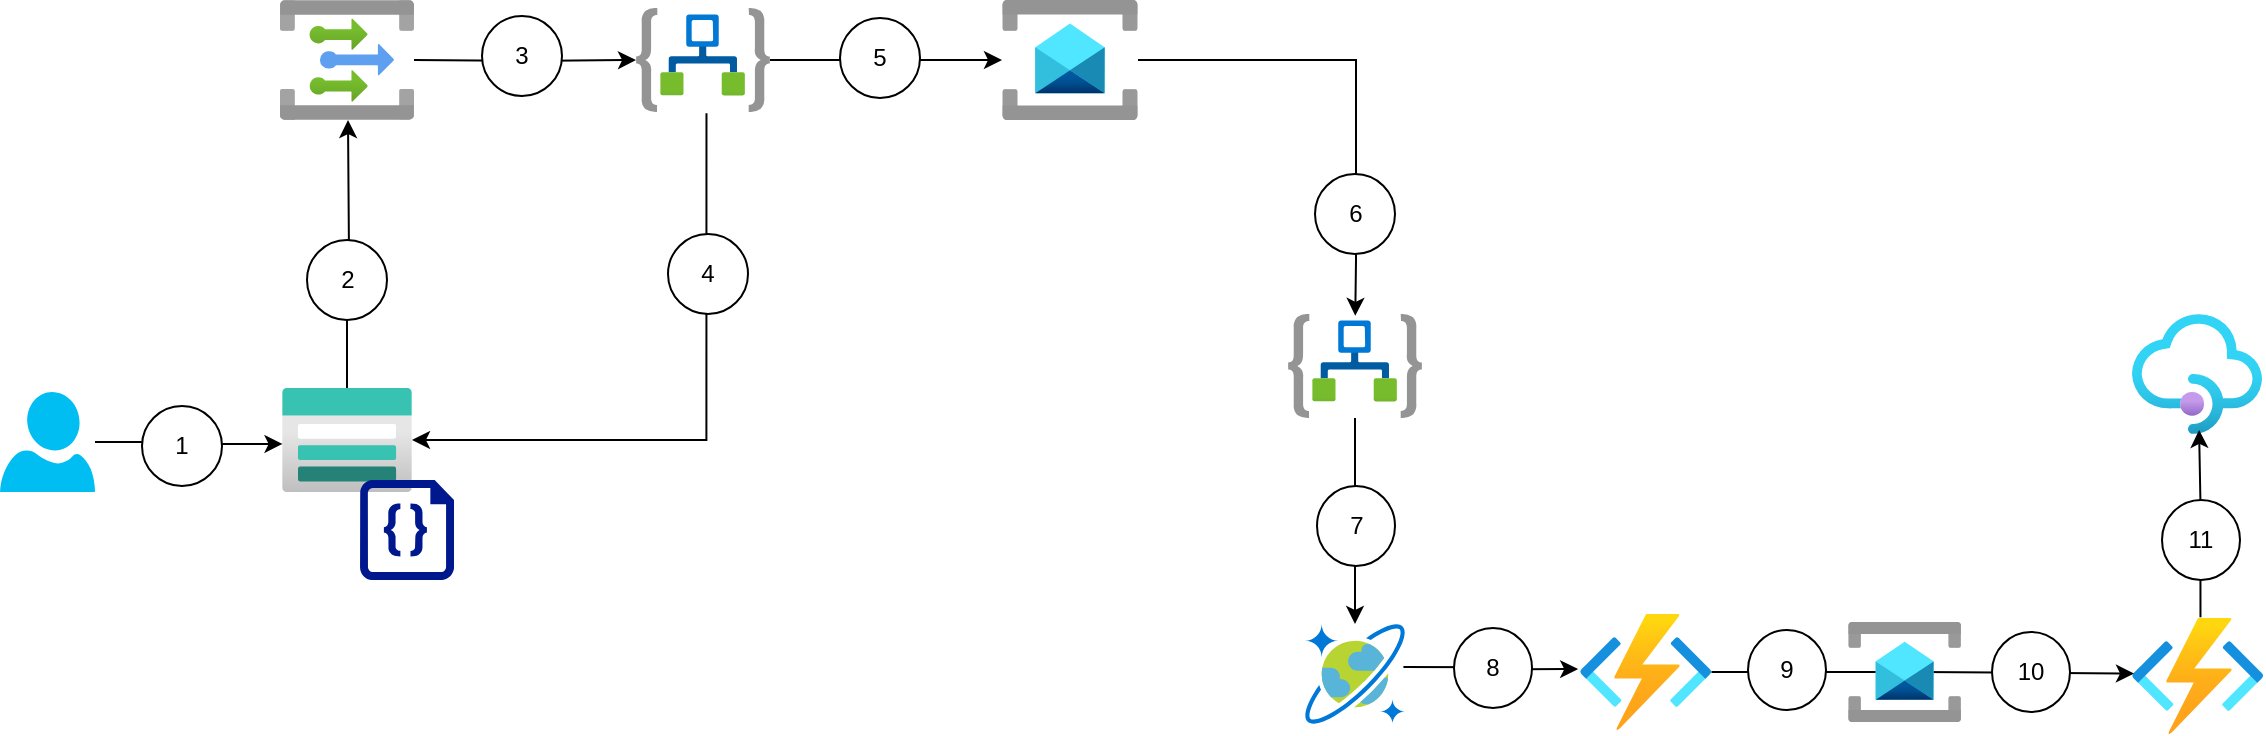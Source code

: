 <mxfile version="24.9.1" pages="2">
  <diagram id="TfUInaFqhqWwPeOq_RvC" name="current">
    <mxGraphModel dx="1674" dy="738" grid="1" gridSize="10" guides="1" tooltips="1" connect="1" arrows="1" fold="1" page="1" pageScale="1" pageWidth="1169" pageHeight="827" math="0" shadow="0">
      <root>
        <mxCell id="0" />
        <mxCell id="1" parent="0" />
        <mxCell id="lUdV249O_pMPiYJQVt7h-1" style="edgeStyle=orthogonalEdgeStyle;rounded=0;orthogonalLoop=1;jettySize=auto;html=1;" edge="1" parent="1" target="lUdV249O_pMPiYJQVt7h-6">
          <mxGeometry relative="1" as="geometry">
            <mxPoint x="237" y="250" as="sourcePoint" />
          </mxGeometry>
        </mxCell>
        <mxCell id="lUdV249O_pMPiYJQVt7h-2" style="edgeStyle=orthogonalEdgeStyle;rounded=0;orthogonalLoop=1;jettySize=auto;html=1;" edge="1" parent="1" source="lUdV249O_pMPiYJQVt7h-3">
          <mxGeometry relative="1" as="geometry">
            <mxPoint x="204" y="280" as="targetPoint" />
          </mxGeometry>
        </mxCell>
        <mxCell id="lUdV249O_pMPiYJQVt7h-3" value="" style="image;aspect=fixed;html=1;points=[];align=center;fontSize=12;image=img/lib/azure2/storage/Storage_Accounts.svg;" vertex="1" parent="1">
          <mxGeometry x="171" y="414" width="65" height="52" as="geometry" />
        </mxCell>
        <mxCell id="lUdV249O_pMPiYJQVt7h-4" value="" style="sketch=0;aspect=fixed;pointerEvents=1;shadow=0;dashed=0;html=1;strokeColor=none;labelPosition=center;verticalLabelPosition=bottom;verticalAlign=top;align=center;fillColor=#00188D;shape=mxgraph.azure.code_file" vertex="1" parent="1">
          <mxGeometry x="210" y="460" width="47" height="50" as="geometry" />
        </mxCell>
        <mxCell id="lUdV249O_pMPiYJQVt7h-5" style="edgeStyle=orthogonalEdgeStyle;rounded=0;orthogonalLoop=1;jettySize=auto;html=1;" edge="1" parent="1" source="lUdV249O_pMPiYJQVt7h-6" target="lUdV249O_pMPiYJQVt7h-7">
          <mxGeometry relative="1" as="geometry" />
        </mxCell>
        <mxCell id="lUdV249O_pMPiYJQVt7h-6" value="" style="image;aspect=fixed;html=1;points=[];align=center;fontSize=12;image=img/lib/azure2/iot/Logic_Apps.svg;" vertex="1" parent="1">
          <mxGeometry x="348" y="224" width="67" height="52" as="geometry" />
        </mxCell>
        <mxCell id="lUdV249O_pMPiYJQVt7h-7" value="" style="image;aspect=fixed;html=1;points=[];align=center;fontSize=12;image=img/lib/azure2/integration/Service_Bus.svg;" vertex="1" parent="1">
          <mxGeometry x="531" y="220" width="68" height="60" as="geometry" />
        </mxCell>
        <mxCell id="lUdV249O_pMPiYJQVt7h-8" style="edgeStyle=orthogonalEdgeStyle;rounded=0;orthogonalLoop=1;jettySize=auto;html=1;" edge="1" parent="1" source="lUdV249O_pMPiYJQVt7h-9" target="lUdV249O_pMPiYJQVt7h-10">
          <mxGeometry relative="1" as="geometry" />
        </mxCell>
        <mxCell id="lUdV249O_pMPiYJQVt7h-9" value="" style="image;aspect=fixed;html=1;points=[];align=center;fontSize=12;image=img/lib/azure2/iot/Logic_Apps.svg;" vertex="1" parent="1">
          <mxGeometry x="674" y="377" width="67" height="52" as="geometry" />
        </mxCell>
        <mxCell id="lUdV249O_pMPiYJQVt7h-10" value="" style="image;sketch=0;aspect=fixed;html=1;points=[];align=center;fontSize=12;image=img/lib/mscae/CosmosDB.svg;" vertex="1" parent="1">
          <mxGeometry x="682.5" y="532" width="50" height="50" as="geometry" />
        </mxCell>
        <mxCell id="lUdV249O_pMPiYJQVt7h-11" value="" style="verticalLabelPosition=bottom;html=1;verticalAlign=top;align=center;strokeColor=none;fillColor=#00BEF2;shape=mxgraph.azure.user;" vertex="1" parent="1">
          <mxGeometry x="30" y="416" width="47.5" height="50" as="geometry" />
        </mxCell>
        <mxCell id="lUdV249O_pMPiYJQVt7h-12" style="edgeStyle=orthogonalEdgeStyle;rounded=0;orthogonalLoop=1;jettySize=auto;html=1;entryX=0.004;entryY=0.538;entryDx=0;entryDy=0;entryPerimeter=0;" edge="1" parent="1" source="lUdV249O_pMPiYJQVt7h-11" target="lUdV249O_pMPiYJQVt7h-3">
          <mxGeometry relative="1" as="geometry" />
        </mxCell>
        <mxCell id="lUdV249O_pMPiYJQVt7h-13" style="edgeStyle=orthogonalEdgeStyle;rounded=0;orthogonalLoop=1;jettySize=auto;html=1;entryX=0.502;entryY=0.017;entryDx=0;entryDy=0;entryPerimeter=0;" edge="1" parent="1" source="lUdV249O_pMPiYJQVt7h-7" target="lUdV249O_pMPiYJQVt7h-9">
          <mxGeometry relative="1" as="geometry">
            <mxPoint x="720" y="330" as="targetPoint" />
            <Array as="points">
              <mxPoint x="708" y="250" />
              <mxPoint x="708" y="350" />
            </Array>
          </mxGeometry>
        </mxCell>
        <mxCell id="lUdV249O_pMPiYJQVt7h-14" style="edgeStyle=orthogonalEdgeStyle;rounded=0;orthogonalLoop=1;jettySize=auto;html=1;exitX=0.526;exitY=1.013;exitDx=0;exitDy=0;exitPerimeter=0;" edge="1" parent="1" source="lUdV249O_pMPiYJQVt7h-6" target="lUdV249O_pMPiYJQVt7h-3">
          <mxGeometry relative="1" as="geometry">
            <Array as="points">
              <mxPoint x="383" y="440" />
            </Array>
            <mxPoint x="345" y="250.053" as="sourcePoint" />
            <mxPoint x="360" y="470" as="targetPoint" />
          </mxGeometry>
        </mxCell>
        <mxCell id="lUdV249O_pMPiYJQVt7h-15" value="1" style="ellipse;whiteSpace=wrap;html=1;aspect=fixed;" vertex="1" parent="1">
          <mxGeometry x="101" y="423" width="40" height="40" as="geometry" />
        </mxCell>
        <mxCell id="lUdV249O_pMPiYJQVt7h-16" value="2" style="ellipse;whiteSpace=wrap;html=1;aspect=fixed;" vertex="1" parent="1">
          <mxGeometry x="183.5" y="340" width="40" height="40" as="geometry" />
        </mxCell>
        <mxCell id="lUdV249O_pMPiYJQVt7h-17" value="3" style="ellipse;whiteSpace=wrap;html=1;aspect=fixed;" vertex="1" parent="1">
          <mxGeometry x="271" y="228" width="40" height="40" as="geometry" />
        </mxCell>
        <mxCell id="lUdV249O_pMPiYJQVt7h-18" value="4" style="ellipse;whiteSpace=wrap;html=1;aspect=fixed;" vertex="1" parent="1">
          <mxGeometry x="364" y="337" width="40" height="40" as="geometry" />
        </mxCell>
        <mxCell id="lUdV249O_pMPiYJQVt7h-19" value="5" style="ellipse;whiteSpace=wrap;html=1;aspect=fixed;" vertex="1" parent="1">
          <mxGeometry x="450" y="229" width="40" height="40" as="geometry" />
        </mxCell>
        <mxCell id="lUdV249O_pMPiYJQVt7h-20" value="6" style="ellipse;whiteSpace=wrap;html=1;aspect=fixed;" vertex="1" parent="1">
          <mxGeometry x="687.5" y="307" width="40" height="40" as="geometry" />
        </mxCell>
        <mxCell id="lUdV249O_pMPiYJQVt7h-21" value="7" style="ellipse;whiteSpace=wrap;html=1;aspect=fixed;" vertex="1" parent="1">
          <mxGeometry x="688.5" y="463" width="39" height="40" as="geometry" />
        </mxCell>
        <mxCell id="lUdV249O_pMPiYJQVt7h-27" value="" style="image;aspect=fixed;html=1;points=[];align=center;fontSize=12;image=img/lib/azure2/integration/Event_Grid_Topics.svg;" vertex="1" parent="1">
          <mxGeometry x="170" y="220" width="67" height="60" as="geometry" />
        </mxCell>
        <mxCell id="lUdV249O_pMPiYJQVt7h-29" value="" style="image;aspect=fixed;html=1;points=[];align=center;fontSize=12;image=img/lib/azure2/compute/Function_Apps.svg;" vertex="1" parent="1">
          <mxGeometry x="820" y="527" width="65.73" height="58" as="geometry" />
        </mxCell>
        <mxCell id="lUdV249O_pMPiYJQVt7h-30" value="" style="image;aspect=fixed;html=1;points=[];align=center;fontSize=12;image=img/lib/azure2/compute/Function_Apps.svg;" vertex="1" parent="1">
          <mxGeometry x="1096" y="529" width="65.73" height="58" as="geometry" />
        </mxCell>
        <mxCell id="lUdV249O_pMPiYJQVt7h-31" value="" style="image;aspect=fixed;html=1;points=[];align=center;fontSize=12;image=img/lib/azure2/app_services/API_Management_Services.svg;" vertex="1" parent="1">
          <mxGeometry x="1096" y="377" width="65" height="60" as="geometry" />
        </mxCell>
        <mxCell id="lUdV249O_pMPiYJQVt7h-32" style="edgeStyle=orthogonalEdgeStyle;rounded=0;orthogonalLoop=1;jettySize=auto;html=1;entryX=-0.014;entryY=0.475;entryDx=0;entryDy=0;entryPerimeter=0;exitX=0.984;exitY=0.431;exitDx=0;exitDy=0;exitPerimeter=0;" edge="1" parent="1" source="lUdV249O_pMPiYJQVt7h-10" target="lUdV249O_pMPiYJQVt7h-29">
          <mxGeometry relative="1" as="geometry">
            <mxPoint x="717" y="439" as="sourcePoint" />
            <mxPoint x="717" y="542" as="targetPoint" />
          </mxGeometry>
        </mxCell>
        <mxCell id="lUdV249O_pMPiYJQVt7h-33" style="edgeStyle=orthogonalEdgeStyle;rounded=0;orthogonalLoop=1;jettySize=auto;html=1;entryX=0.015;entryY=0.479;entryDx=0;entryDy=0;entryPerimeter=0;" edge="1" parent="1" source="lUdV249O_pMPiYJQVt7h-29" target="lUdV249O_pMPiYJQVt7h-30">
          <mxGeometry relative="1" as="geometry">
            <mxPoint x="885.73" y="556.26" as="sourcePoint" />
            <mxPoint x="970" y="560" as="targetPoint" />
          </mxGeometry>
        </mxCell>
        <mxCell id="lUdV249O_pMPiYJQVt7h-34" style="edgeStyle=orthogonalEdgeStyle;rounded=0;orthogonalLoop=1;jettySize=auto;html=1;exitX=0.521;exitY=-0.006;exitDx=0;exitDy=0;exitPerimeter=0;entryX=0.516;entryY=0.966;entryDx=0;entryDy=0;entryPerimeter=0;" edge="1" parent="1" source="lUdV249O_pMPiYJQVt7h-30" target="lUdV249O_pMPiYJQVt7h-31">
          <mxGeometry relative="1" as="geometry">
            <mxPoint x="996" y="567" as="sourcePoint" />
            <mxPoint x="1100" y="471" as="targetPoint" />
            <Array as="points">
              <mxPoint x="1130" y="470" />
              <mxPoint x="1129" y="470" />
            </Array>
          </mxGeometry>
        </mxCell>
        <mxCell id="lUdV249O_pMPiYJQVt7h-35" value="8" style="ellipse;whiteSpace=wrap;html=1;aspect=fixed;" vertex="1" parent="1">
          <mxGeometry x="757" y="534" width="39" height="40" as="geometry" />
        </mxCell>
        <mxCell id="lUdV249O_pMPiYJQVt7h-36" value="9" style="ellipse;whiteSpace=wrap;html=1;aspect=fixed;" vertex="1" parent="1">
          <mxGeometry x="904" y="535" width="39" height="40" as="geometry" />
        </mxCell>
        <mxCell id="lUdV249O_pMPiYJQVt7h-37" value="11" style="ellipse;whiteSpace=wrap;html=1;aspect=fixed;" vertex="1" parent="1">
          <mxGeometry x="1111" y="470" width="39" height="40" as="geometry" />
        </mxCell>
        <mxCell id="lUdV249O_pMPiYJQVt7h-38" value="" style="image;aspect=fixed;html=1;points=[];align=center;fontSize=12;image=img/lib/azure2/integration/Service_Bus.svg;" vertex="1" parent="1">
          <mxGeometry x="954" y="531" width="56.67" height="50" as="geometry" />
        </mxCell>
        <mxCell id="lUdV249O_pMPiYJQVt7h-39" value="10" style="ellipse;whiteSpace=wrap;html=1;aspect=fixed;" vertex="1" parent="1">
          <mxGeometry x="1026" y="536" width="39" height="40" as="geometry" />
        </mxCell>
      </root>
    </mxGraphModel>
  </diagram>
  <diagram name="old" id="RlBopf_etXF0FrXeS8fW">
    <mxGraphModel dx="1674" dy="738" grid="1" gridSize="10" guides="1" tooltips="1" connect="1" arrows="1" fold="1" page="1" pageScale="1" pageWidth="1169" pageHeight="827" math="0" shadow="0">
      <root>
        <mxCell id="0" />
        <mxCell id="1" parent="0" />
        <mxCell id="BwdnBw9OFmGujha4lRiC-10" style="edgeStyle=orthogonalEdgeStyle;rounded=0;orthogonalLoop=1;jettySize=auto;html=1;" parent="1" target="BwdnBw9OFmGujha4lRiC-4" edge="1">
          <mxGeometry relative="1" as="geometry">
            <mxPoint x="237" y="250" as="sourcePoint" />
          </mxGeometry>
        </mxCell>
        <mxCell id="BwdnBw9OFmGujha4lRiC-9" style="edgeStyle=orthogonalEdgeStyle;rounded=0;orthogonalLoop=1;jettySize=auto;html=1;" parent="1" source="BwdnBw9OFmGujha4lRiC-2" edge="1">
          <mxGeometry relative="1" as="geometry">
            <mxPoint x="204" y="280" as="targetPoint" />
          </mxGeometry>
        </mxCell>
        <mxCell id="BwdnBw9OFmGujha4lRiC-2" value="" style="image;aspect=fixed;html=1;points=[];align=center;fontSize=12;image=img/lib/azure2/storage/Storage_Accounts.svg;" parent="1" vertex="1">
          <mxGeometry x="171" y="414" width="65" height="52" as="geometry" />
        </mxCell>
        <mxCell id="BwdnBw9OFmGujha4lRiC-3" value="" style="sketch=0;aspect=fixed;pointerEvents=1;shadow=0;dashed=0;html=1;strokeColor=none;labelPosition=center;verticalLabelPosition=bottom;verticalAlign=top;align=center;fillColor=#00188D;shape=mxgraph.azure.code_file" parent="1" vertex="1">
          <mxGeometry x="210" y="460" width="47" height="50" as="geometry" />
        </mxCell>
        <mxCell id="BwdnBw9OFmGujha4lRiC-13" style="edgeStyle=orthogonalEdgeStyle;rounded=0;orthogonalLoop=1;jettySize=auto;html=1;" parent="1" source="BwdnBw9OFmGujha4lRiC-4" target="BwdnBw9OFmGujha4lRiC-5" edge="1">
          <mxGeometry relative="1" as="geometry" />
        </mxCell>
        <mxCell id="BwdnBw9OFmGujha4lRiC-4" value="" style="image;aspect=fixed;html=1;points=[];align=center;fontSize=12;image=img/lib/azure2/iot/Logic_Apps.svg;" parent="1" vertex="1">
          <mxGeometry x="348" y="224" width="67" height="52" as="geometry" />
        </mxCell>
        <mxCell id="BwdnBw9OFmGujha4lRiC-5" value="" style="image;aspect=fixed;html=1;points=[];align=center;fontSize=12;image=img/lib/azure2/integration/Service_Bus.svg;" parent="1" vertex="1">
          <mxGeometry x="531" y="220" width="68" height="60" as="geometry" />
        </mxCell>
        <mxCell id="BwdnBw9OFmGujha4lRiC-15" style="edgeStyle=orthogonalEdgeStyle;rounded=0;orthogonalLoop=1;jettySize=auto;html=1;" parent="1" source="BwdnBw9OFmGujha4lRiC-7" target="BwdnBw9OFmGujha4lRiC-8" edge="1">
          <mxGeometry relative="1" as="geometry" />
        </mxCell>
        <mxCell id="BwdnBw9OFmGujha4lRiC-7" value="" style="image;aspect=fixed;html=1;points=[];align=center;fontSize=12;image=img/lib/azure2/iot/Logic_Apps.svg;" parent="1" vertex="1">
          <mxGeometry x="674" y="377" width="67" height="52" as="geometry" />
        </mxCell>
        <mxCell id="BwdnBw9OFmGujha4lRiC-8" value="" style="image;sketch=0;aspect=fixed;html=1;points=[];align=center;fontSize=12;image=img/lib/mscae/CosmosDB.svg;" parent="1" vertex="1">
          <mxGeometry x="682.5" y="532" width="50" height="50" as="geometry" />
        </mxCell>
        <mxCell id="BwdnBw9OFmGujha4lRiC-11" value="" style="verticalLabelPosition=bottom;html=1;verticalAlign=top;align=center;strokeColor=none;fillColor=#00BEF2;shape=mxgraph.azure.user;" parent="1" vertex="1">
          <mxGeometry x="30" y="416" width="47.5" height="50" as="geometry" />
        </mxCell>
        <mxCell id="BwdnBw9OFmGujha4lRiC-12" style="edgeStyle=orthogonalEdgeStyle;rounded=0;orthogonalLoop=1;jettySize=auto;html=1;entryX=0.004;entryY=0.538;entryDx=0;entryDy=0;entryPerimeter=0;" parent="1" source="BwdnBw9OFmGujha4lRiC-11" target="BwdnBw9OFmGujha4lRiC-2" edge="1">
          <mxGeometry relative="1" as="geometry" />
        </mxCell>
        <mxCell id="BwdnBw9OFmGujha4lRiC-14" style="edgeStyle=orthogonalEdgeStyle;rounded=0;orthogonalLoop=1;jettySize=auto;html=1;entryX=0.502;entryY=0.017;entryDx=0;entryDy=0;entryPerimeter=0;" parent="1" source="BwdnBw9OFmGujha4lRiC-5" target="BwdnBw9OFmGujha4lRiC-7" edge="1">
          <mxGeometry relative="1" as="geometry">
            <mxPoint x="720" y="330" as="targetPoint" />
            <Array as="points">
              <mxPoint x="708" y="250" />
              <mxPoint x="708" y="350" />
            </Array>
          </mxGeometry>
        </mxCell>
        <mxCell id="BwdnBw9OFmGujha4lRiC-16" style="edgeStyle=orthogonalEdgeStyle;rounded=0;orthogonalLoop=1;jettySize=auto;html=1;exitX=0.526;exitY=1.013;exitDx=0;exitDy=0;exitPerimeter=0;" parent="1" source="BwdnBw9OFmGujha4lRiC-4" target="BwdnBw9OFmGujha4lRiC-2" edge="1">
          <mxGeometry relative="1" as="geometry">
            <Array as="points">
              <mxPoint x="383" y="440" />
            </Array>
            <mxPoint x="345" y="250.053" as="sourcePoint" />
            <mxPoint x="360" y="470" as="targetPoint" />
          </mxGeometry>
        </mxCell>
        <mxCell id="BwdnBw9OFmGujha4lRiC-17" value="1" style="ellipse;whiteSpace=wrap;html=1;aspect=fixed;" parent="1" vertex="1">
          <mxGeometry x="101" y="423" width="40" height="40" as="geometry" />
        </mxCell>
        <mxCell id="BwdnBw9OFmGujha4lRiC-18" value="2" style="ellipse;whiteSpace=wrap;html=1;aspect=fixed;" parent="1" vertex="1">
          <mxGeometry x="183.5" y="340" width="40" height="40" as="geometry" />
        </mxCell>
        <mxCell id="BwdnBw9OFmGujha4lRiC-19" value="3" style="ellipse;whiteSpace=wrap;html=1;aspect=fixed;" parent="1" vertex="1">
          <mxGeometry x="271" y="228" width="40" height="40" as="geometry" />
        </mxCell>
        <mxCell id="BwdnBw9OFmGujha4lRiC-20" value="4" style="ellipse;whiteSpace=wrap;html=1;aspect=fixed;" parent="1" vertex="1">
          <mxGeometry x="364" y="337" width="40" height="40" as="geometry" />
        </mxCell>
        <mxCell id="BwdnBw9OFmGujha4lRiC-21" value="5" style="ellipse;whiteSpace=wrap;html=1;aspect=fixed;" parent="1" vertex="1">
          <mxGeometry x="450" y="229" width="40" height="40" as="geometry" />
        </mxCell>
        <mxCell id="BwdnBw9OFmGujha4lRiC-22" value="8" style="ellipse;whiteSpace=wrap;html=1;aspect=fixed;" parent="1" vertex="1">
          <mxGeometry x="687.5" y="307" width="40" height="40" as="geometry" />
        </mxCell>
        <mxCell id="BwdnBw9OFmGujha4lRiC-23" value="9" style="ellipse;whiteSpace=wrap;html=1;aspect=fixed;" parent="1" vertex="1">
          <mxGeometry x="688.5" y="463" width="39" height="40" as="geometry" />
        </mxCell>
        <mxCell id="BwdnBw9OFmGujha4lRiC-24" value="" style="image;aspect=fixed;html=1;points=[];align=center;fontSize=12;image=img/lib/azure2/iot/Logic_Apps.svg;" parent="1" vertex="1">
          <mxGeometry x="531" y="380" width="67" height="52" as="geometry" />
        </mxCell>
        <mxCell id="BwdnBw9OFmGujha4lRiC-25" style="edgeStyle=orthogonalEdgeStyle;rounded=0;orthogonalLoop=1;jettySize=auto;html=1;strokeColor=#FF0000;exitX=0.486;exitY=1.025;exitDx=0;exitDy=0;exitPerimeter=0;entryX=0.481;entryY=-0.005;entryDx=0;entryDy=0;entryPerimeter=0;" parent="1" source="BwdnBw9OFmGujha4lRiC-5" target="BwdnBw9OFmGujha4lRiC-24" edge="1">
          <mxGeometry relative="1" as="geometry">
            <Array as="points">
              <mxPoint x="564" y="370" />
              <mxPoint x="563" y="370" />
              <mxPoint x="563" y="370" />
            </Array>
            <mxPoint x="564" y="380" as="targetPoint" />
          </mxGeometry>
        </mxCell>
        <mxCell id="uw8Xf6sZrzRBvi6UpFgc-1" value="" style="image;aspect=fixed;html=1;points=[];align=center;fontSize=12;image=img/lib/azure2/storage/Storage_Accounts.svg;" parent="1" vertex="1">
          <mxGeometry x="534" y="530" width="65" height="52" as="geometry" />
        </mxCell>
        <mxCell id="uw8Xf6sZrzRBvi6UpFgc-2" style="edgeStyle=orthogonalEdgeStyle;rounded=0;orthogonalLoop=1;jettySize=auto;html=1;exitX=0.482;exitY=0.924;exitDx=0;exitDy=0;exitPerimeter=0;entryX=0.458;entryY=0.004;entryDx=0;entryDy=0;entryPerimeter=0;" parent="1" source="uw8Xf6sZrzRBvi6UpFgc-3" target="uw8Xf6sZrzRBvi6UpFgc-1" edge="1">
          <mxGeometry relative="1" as="geometry">
            <mxPoint x="927" y="376" as="sourcePoint" />
            <mxPoint x="566" y="490" as="targetPoint" />
            <Array as="points">
              <mxPoint x="563" y="502" />
              <mxPoint x="563" y="430" />
              <mxPoint x="564" y="430" />
            </Array>
          </mxGeometry>
        </mxCell>
        <mxCell id="uw8Xf6sZrzRBvi6UpFgc-4" value="6" style="ellipse;whiteSpace=wrap;html=1;aspect=fixed;" parent="1" vertex="1">
          <mxGeometry x="544.5" y="307" width="40" height="40" as="geometry" />
        </mxCell>
        <mxCell id="uw8Xf6sZrzRBvi6UpFgc-5" value="" style="image;aspect=fixed;html=1;points=[];align=center;fontSize=12;image=img/lib/azure2/integration/Event_Grid_Topics.svg;" parent="1" vertex="1">
          <mxGeometry x="170" y="220" width="67" height="60" as="geometry" />
        </mxCell>
        <mxCell id="uw8Xf6sZrzRBvi6UpFgc-3" value="7" style="ellipse;whiteSpace=wrap;html=1;aspect=fixed;" parent="1" vertex="1">
          <mxGeometry x="544" y="463" width="40" height="40" as="geometry" />
        </mxCell>
        <mxCell id="uw8Xf6sZrzRBvi6UpFgc-7" value="" style="image;aspect=fixed;html=1;points=[];align=center;fontSize=12;image=img/lib/azure2/compute/Function_Apps.svg;" parent="1" vertex="1">
          <mxGeometry x="820" y="527" width="65.73" height="58" as="geometry" />
        </mxCell>
        <mxCell id="uw8Xf6sZrzRBvi6UpFgc-9" value="" style="image;aspect=fixed;html=1;points=[];align=center;fontSize=12;image=img/lib/azure2/compute/Function_Apps.svg;" parent="1" vertex="1">
          <mxGeometry x="1096" y="529" width="65.73" height="58" as="geometry" />
        </mxCell>
        <mxCell id="uw8Xf6sZrzRBvi6UpFgc-10" value="" style="image;aspect=fixed;html=1;points=[];align=center;fontSize=12;image=img/lib/azure2/app_services/API_Management_Services.svg;" parent="1" vertex="1">
          <mxGeometry x="1096" y="377" width="65" height="60" as="geometry" />
        </mxCell>
        <mxCell id="uw8Xf6sZrzRBvi6UpFgc-11" style="edgeStyle=orthogonalEdgeStyle;rounded=0;orthogonalLoop=1;jettySize=auto;html=1;entryX=-0.014;entryY=0.475;entryDx=0;entryDy=0;entryPerimeter=0;exitX=0.984;exitY=0.431;exitDx=0;exitDy=0;exitPerimeter=0;" parent="1" source="BwdnBw9OFmGujha4lRiC-8" target="uw8Xf6sZrzRBvi6UpFgc-7" edge="1">
          <mxGeometry relative="1" as="geometry">
            <mxPoint x="717" y="439" as="sourcePoint" />
            <mxPoint x="717" y="542" as="targetPoint" />
          </mxGeometry>
        </mxCell>
        <mxCell id="uw8Xf6sZrzRBvi6UpFgc-12" style="edgeStyle=orthogonalEdgeStyle;rounded=0;orthogonalLoop=1;jettySize=auto;html=1;entryX=0.015;entryY=0.479;entryDx=0;entryDy=0;entryPerimeter=0;" parent="1" source="uw8Xf6sZrzRBvi6UpFgc-7" target="uw8Xf6sZrzRBvi6UpFgc-9" edge="1">
          <mxGeometry relative="1" as="geometry">
            <mxPoint x="885.73" y="556.26" as="sourcePoint" />
            <mxPoint x="970" y="560" as="targetPoint" />
          </mxGeometry>
        </mxCell>
        <mxCell id="uw8Xf6sZrzRBvi6UpFgc-13" style="edgeStyle=orthogonalEdgeStyle;rounded=0;orthogonalLoop=1;jettySize=auto;html=1;exitX=0.521;exitY=-0.006;exitDx=0;exitDy=0;exitPerimeter=0;entryX=0.516;entryY=0.966;entryDx=0;entryDy=0;entryPerimeter=0;" parent="1" source="uw8Xf6sZrzRBvi6UpFgc-9" target="uw8Xf6sZrzRBvi6UpFgc-10" edge="1">
          <mxGeometry relative="1" as="geometry">
            <mxPoint x="996" y="567" as="sourcePoint" />
            <mxPoint x="1100" y="471" as="targetPoint" />
            <Array as="points">
              <mxPoint x="1130" y="470" />
              <mxPoint x="1129" y="470" />
            </Array>
          </mxGeometry>
        </mxCell>
        <mxCell id="uw8Xf6sZrzRBvi6UpFgc-14" value="10" style="ellipse;whiteSpace=wrap;html=1;aspect=fixed;" parent="1" vertex="1">
          <mxGeometry x="757" y="534" width="39" height="40" as="geometry" />
        </mxCell>
        <mxCell id="uw8Xf6sZrzRBvi6UpFgc-15" value="11" style="ellipse;whiteSpace=wrap;html=1;aspect=fixed;" parent="1" vertex="1">
          <mxGeometry x="904" y="535" width="39" height="40" as="geometry" />
        </mxCell>
        <mxCell id="uw8Xf6sZrzRBvi6UpFgc-16" value="13" style="ellipse;whiteSpace=wrap;html=1;aspect=fixed;" parent="1" vertex="1">
          <mxGeometry x="1111" y="470" width="39" height="40" as="geometry" />
        </mxCell>
        <mxCell id="uw8Xf6sZrzRBvi6UpFgc-17" value="" style="image;aspect=fixed;html=1;points=[];align=center;fontSize=12;image=img/lib/azure2/integration/Service_Bus.svg;" parent="1" vertex="1">
          <mxGeometry x="954" y="531" width="56.67" height="50" as="geometry" />
        </mxCell>
        <mxCell id="uw8Xf6sZrzRBvi6UpFgc-18" value="12" style="ellipse;whiteSpace=wrap;html=1;aspect=fixed;" parent="1" vertex="1">
          <mxGeometry x="1026" y="536" width="39" height="40" as="geometry" />
        </mxCell>
      </root>
    </mxGraphModel>
  </diagram>
</mxfile>
